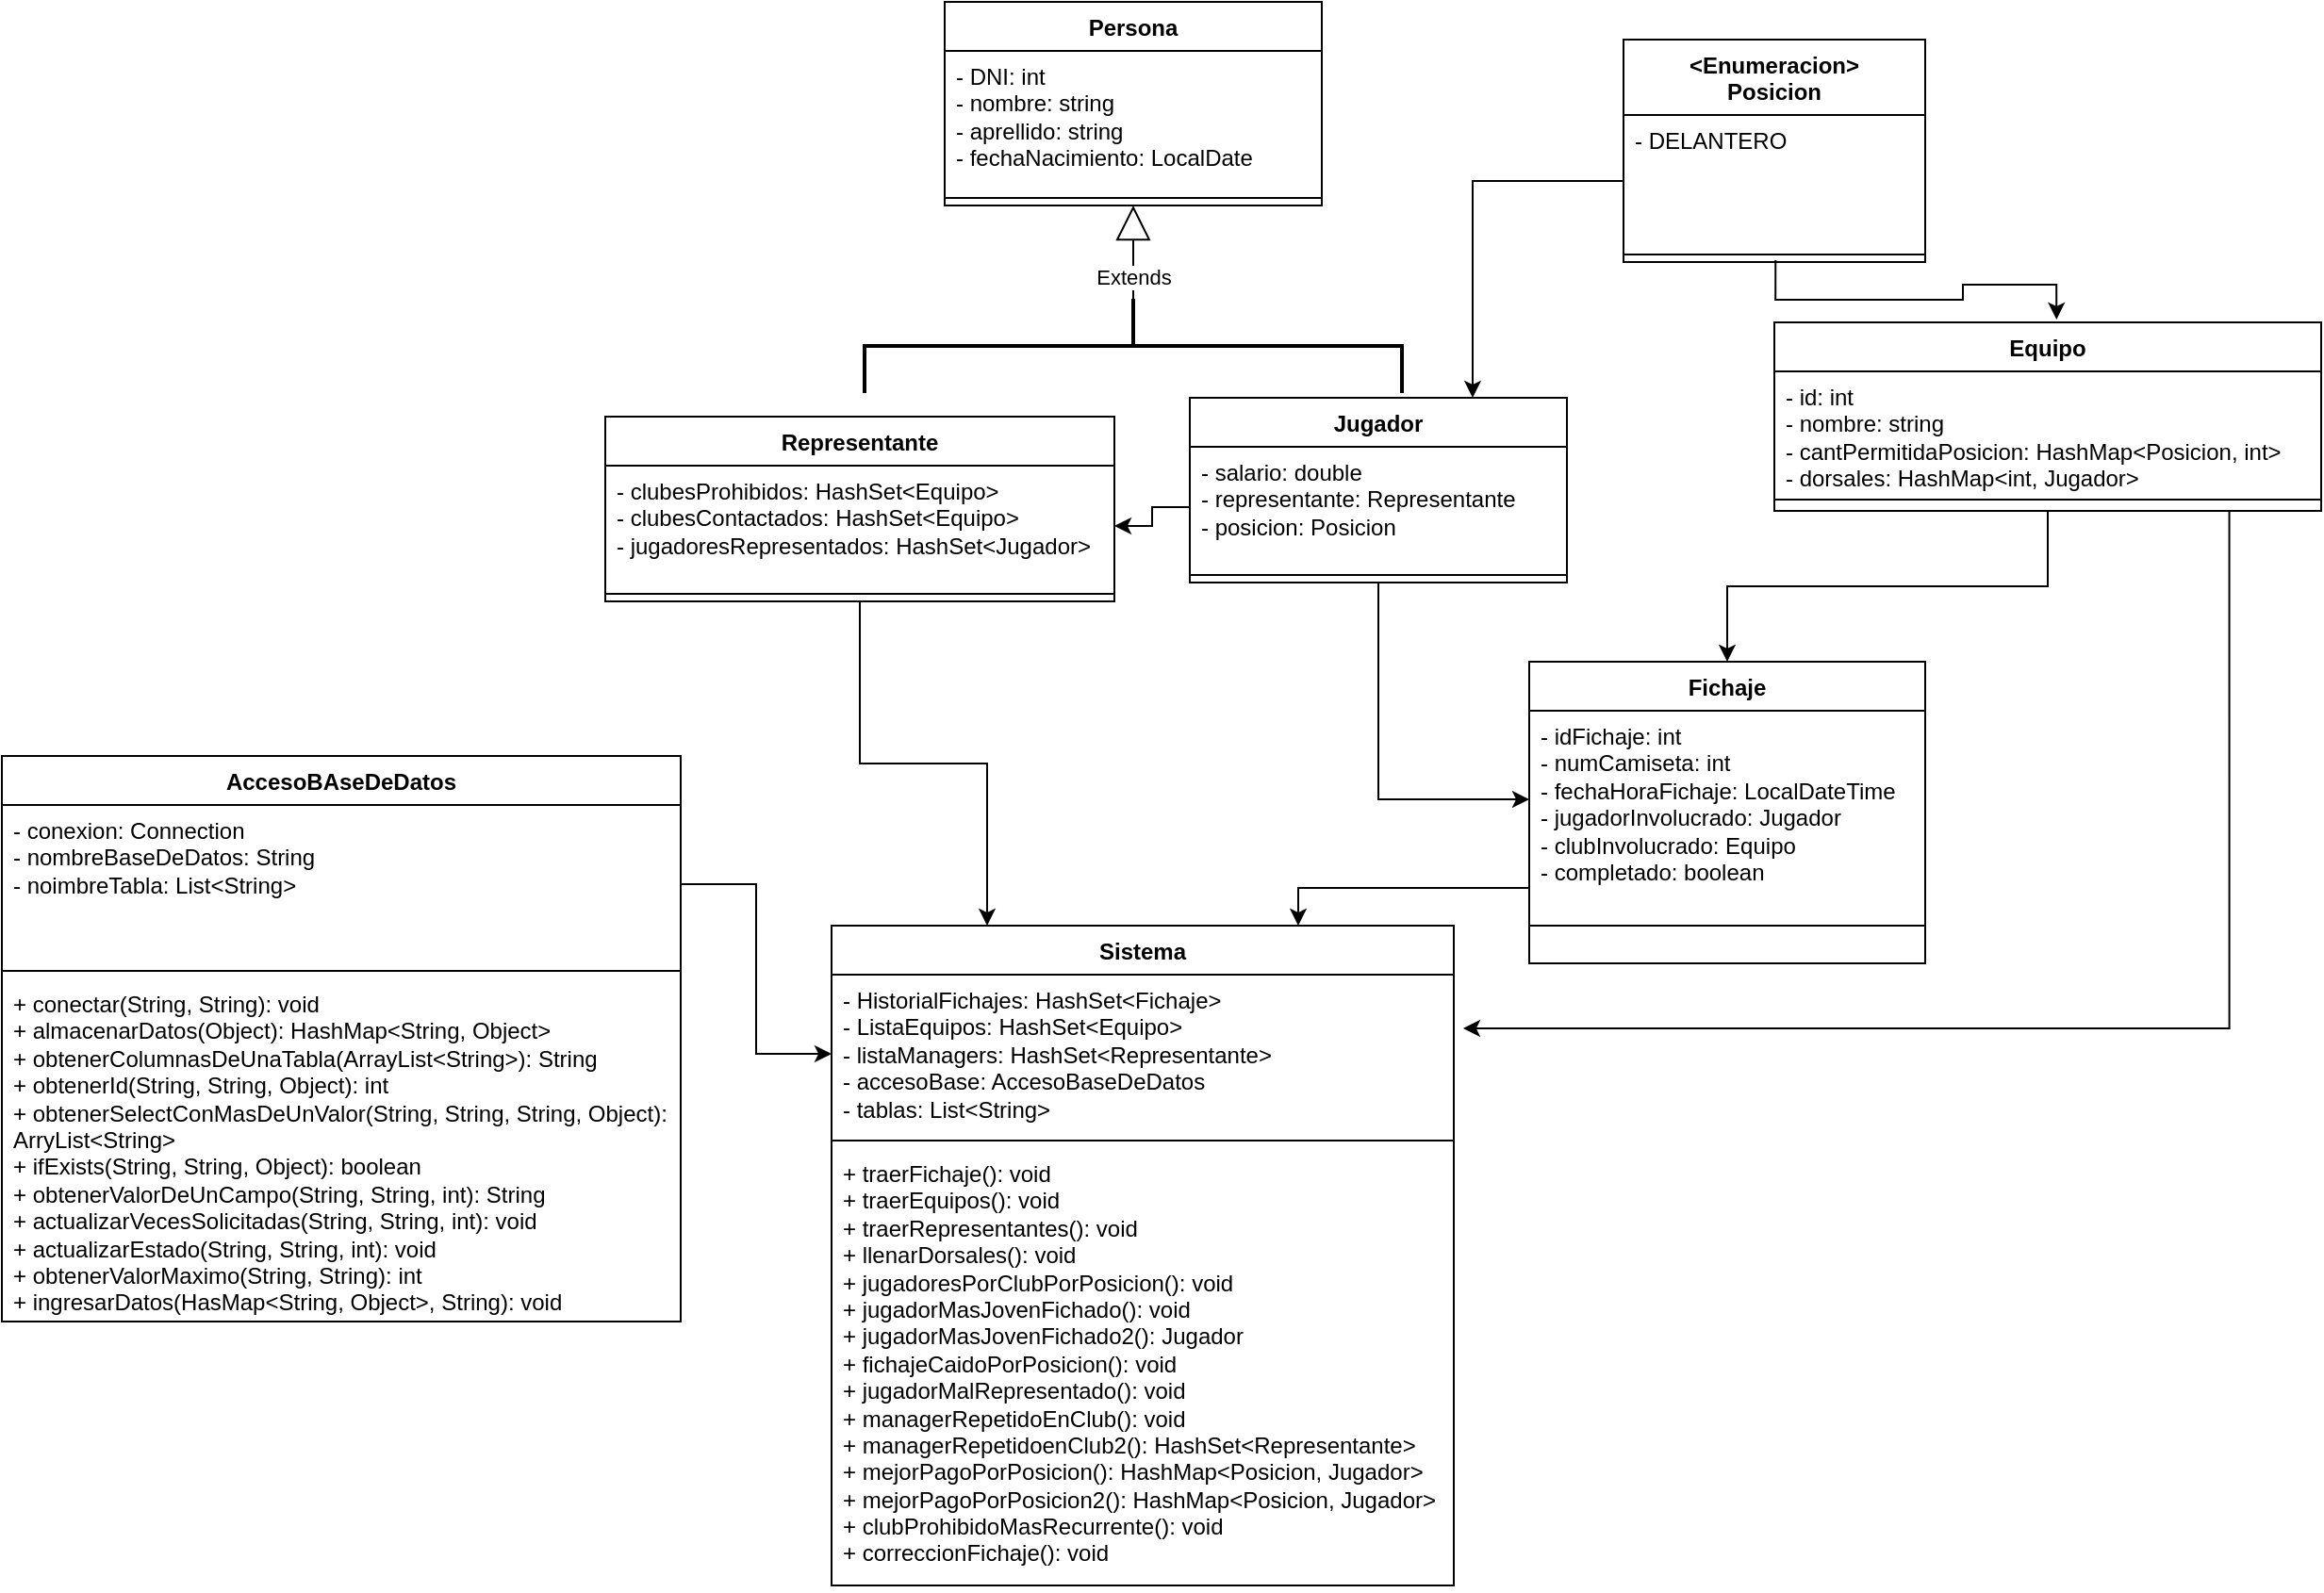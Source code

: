 <mxfile version="21.5.2" type="device">
  <diagram name="Página-1" id="Us4SUqFYmus3Z6xAyAEw">
    <mxGraphModel dx="2140" dy="676" grid="1" gridSize="10" guides="1" tooltips="1" connect="1" arrows="1" fold="1" page="1" pageScale="1" pageWidth="827" pageHeight="1169" math="0" shadow="0">
      <root>
        <mxCell id="0" />
        <mxCell id="1" parent="0" />
        <mxCell id="C6rFniiPkEbHIxD3JTWG-1" value="Persona" style="swimlane;fontStyle=1;align=center;verticalAlign=top;childLayout=stackLayout;horizontal=1;startSize=26;horizontalStack=0;resizeParent=1;resizeParentMax=0;resizeLast=0;collapsible=1;marginBottom=0;whiteSpace=wrap;html=1;" parent="1" vertex="1">
          <mxGeometry x="40" y="20" width="200" height="108" as="geometry" />
        </mxCell>
        <mxCell id="C6rFniiPkEbHIxD3JTWG-2" value="&lt;div&gt;- DNI: int&lt;/div&gt;&lt;div&gt;- nombre: string&lt;/div&gt;&lt;div&gt;- aprellido: string&lt;/div&gt;&lt;div&gt;- fechaNacimiento: LocalDate&lt;/div&gt;&lt;div&gt;&lt;br&gt;&lt;/div&gt;" style="text;strokeColor=none;fillColor=none;align=left;verticalAlign=top;spacingLeft=4;spacingRight=4;overflow=hidden;rotatable=0;points=[[0,0.5],[1,0.5]];portConstraint=eastwest;whiteSpace=wrap;html=1;" parent="C6rFniiPkEbHIxD3JTWG-1" vertex="1">
          <mxGeometry y="26" width="200" height="74" as="geometry" />
        </mxCell>
        <mxCell id="C6rFniiPkEbHIxD3JTWG-3" value="" style="line;strokeWidth=1;fillColor=none;align=left;verticalAlign=middle;spacingTop=-1;spacingLeft=3;spacingRight=3;rotatable=0;labelPosition=right;points=[];portConstraint=eastwest;strokeColor=inherit;" parent="C6rFniiPkEbHIxD3JTWG-1" vertex="1">
          <mxGeometry y="100" width="200" height="8" as="geometry" />
        </mxCell>
        <mxCell id="C6rFniiPkEbHIxD3JTWG-5" value="Extends" style="endArrow=block;endSize=16;endFill=0;html=1;rounded=0;entryX=0.5;entryY=1;entryDx=0;entryDy=0;exitX=0.51;exitY=0.5;exitDx=0;exitDy=0;exitPerimeter=0;" parent="1" source="C6rFniiPkEbHIxD3JTWG-23" target="C6rFniiPkEbHIxD3JTWG-1" edge="1">
          <mxGeometry width="160" relative="1" as="geometry">
            <mxPoint x="180" y="250" as="sourcePoint" />
            <mxPoint x="240" y="240" as="targetPoint" />
          </mxGeometry>
        </mxCell>
        <mxCell id="C6rFniiPkEbHIxD3JTWG-45" style="edgeStyle=orthogonalEdgeStyle;rounded=0;orthogonalLoop=1;jettySize=auto;html=1;exitX=0.5;exitY=1;exitDx=0;exitDy=0;" parent="1" source="C6rFniiPkEbHIxD3JTWG-10" target="C6rFniiPkEbHIxD3JTWG-34" edge="1">
          <mxGeometry relative="1" as="geometry" />
        </mxCell>
        <mxCell id="C6rFniiPkEbHIxD3JTWG-10" value="Jugador" style="swimlane;fontStyle=1;align=center;verticalAlign=top;childLayout=stackLayout;horizontal=1;startSize=26;horizontalStack=0;resizeParent=1;resizeParentMax=0;resizeLast=0;collapsible=1;marginBottom=0;whiteSpace=wrap;html=1;" parent="1" vertex="1">
          <mxGeometry x="170" y="230" width="200" height="98" as="geometry" />
        </mxCell>
        <mxCell id="C6rFniiPkEbHIxD3JTWG-11" value="&lt;div&gt;- salario: double&lt;/div&gt;&lt;div&gt;- representante: Representante&lt;br&gt;&lt;/div&gt;&lt;div&gt;- posicion: Posicion&lt;/div&gt;&lt;div&gt;&lt;br&gt;&lt;/div&gt;" style="text;strokeColor=none;fillColor=none;align=left;verticalAlign=top;spacingLeft=4;spacingRight=4;overflow=hidden;rotatable=0;points=[[0,0.5],[1,0.5]];portConstraint=eastwest;whiteSpace=wrap;html=1;" parent="C6rFniiPkEbHIxD3JTWG-10" vertex="1">
          <mxGeometry y="26" width="200" height="64" as="geometry" />
        </mxCell>
        <mxCell id="C6rFniiPkEbHIxD3JTWG-12" value="" style="line;strokeWidth=1;fillColor=none;align=left;verticalAlign=middle;spacingTop=-1;spacingLeft=3;spacingRight=3;rotatable=0;labelPosition=right;points=[];portConstraint=eastwest;strokeColor=inherit;" parent="C6rFniiPkEbHIxD3JTWG-10" vertex="1">
          <mxGeometry y="90" width="200" height="8" as="geometry" />
        </mxCell>
        <mxCell id="C6rFniiPkEbHIxD3JTWG-23" value="" style="strokeWidth=2;html=1;shape=mxgraph.flowchart.annotation_2;align=left;labelPosition=right;pointerEvents=1;rotation=90;" parent="1" vertex="1">
          <mxGeometry x="115" y="60" width="50" height="285" as="geometry" />
        </mxCell>
        <mxCell id="C6rFniiPkEbHIxD3JTWG-49" style="edgeStyle=orthogonalEdgeStyle;rounded=0;orthogonalLoop=1;jettySize=auto;html=1;exitX=0.5;exitY=1;exitDx=0;exitDy=0;entryX=0.5;entryY=0;entryDx=0;entryDy=0;" parent="1" source="C6rFniiPkEbHIxD3JTWG-24" target="C6rFniiPkEbHIxD3JTWG-33" edge="1">
          <mxGeometry relative="1" as="geometry" />
        </mxCell>
        <mxCell id="C6rFniiPkEbHIxD3JTWG-24" value="Equipo" style="swimlane;fontStyle=1;align=center;verticalAlign=top;childLayout=stackLayout;horizontal=1;startSize=26;horizontalStack=0;resizeParent=1;resizeParentMax=0;resizeLast=0;collapsible=1;marginBottom=0;whiteSpace=wrap;html=1;" parent="1" vertex="1">
          <mxGeometry x="480" y="190" width="290" height="100" as="geometry" />
        </mxCell>
        <mxCell id="C6rFniiPkEbHIxD3JTWG-25" value="&lt;div&gt;- id: int&lt;/div&gt;&lt;div&gt;- nombre: string&lt;/div&gt;&lt;div&gt;- cantPermitidaPosicion: HashMap&amp;lt;Posicion, int&amp;gt;&lt;/div&gt;&lt;div&gt;- dorsales: HashMap&amp;lt;int, Jugador&amp;gt;&lt;br&gt;&lt;/div&gt;" style="text;strokeColor=none;fillColor=none;align=left;verticalAlign=top;spacingLeft=4;spacingRight=4;overflow=hidden;rotatable=0;points=[[0,0.5],[1,0.5]];portConstraint=eastwest;whiteSpace=wrap;html=1;" parent="C6rFniiPkEbHIxD3JTWG-24" vertex="1">
          <mxGeometry y="26" width="290" height="64" as="geometry" />
        </mxCell>
        <mxCell id="C6rFniiPkEbHIxD3JTWG-26" value="" style="line;strokeWidth=1;fillColor=none;align=left;verticalAlign=middle;spacingTop=-1;spacingLeft=3;spacingRight=3;rotatable=0;labelPosition=right;points=[];portConstraint=eastwest;strokeColor=inherit;" parent="C6rFniiPkEbHIxD3JTWG-24" vertex="1">
          <mxGeometry y="90" width="290" height="8" as="geometry" />
        </mxCell>
        <mxCell id="C6rFniiPkEbHIxD3JTWG-27" value="&lt;div&gt;&lt;br&gt;&lt;/div&gt;" style="text;strokeColor=none;fillColor=none;align=left;verticalAlign=top;spacingLeft=4;spacingRight=4;overflow=hidden;rotatable=0;points=[[0,0.5],[1,0.5]];portConstraint=eastwest;whiteSpace=wrap;html=1;" parent="C6rFniiPkEbHIxD3JTWG-24" vertex="1">
          <mxGeometry y="98" width="290" height="2" as="geometry" />
        </mxCell>
        <mxCell id="C6rFniiPkEbHIxD3JTWG-29" value="&amp;lt;Enumeracion&amp;gt;&lt;br&gt;Posicion" style="swimlane;fontStyle=1;align=center;verticalAlign=top;childLayout=stackLayout;horizontal=1;startSize=40;horizontalStack=0;resizeParent=1;resizeParentMax=0;resizeLast=0;collapsible=1;marginBottom=0;whiteSpace=wrap;html=1;" parent="1" vertex="1">
          <mxGeometry x="400" y="40" width="160" height="118" as="geometry" />
        </mxCell>
        <mxCell id="C6rFniiPkEbHIxD3JTWG-30" value="&lt;div&gt;-&amp;nbsp;DELANTERO&lt;/div&gt;&lt;div&gt;&lt;font color=&quot;#ffffff&quot;&gt;-&amp;nbsp;&lt;span style=&quot;font-style: italic;&quot;&gt;MEDIOCAMPISTA&lt;/span&gt;&lt;/font&gt;&lt;/div&gt;&lt;div&gt;&lt;font color=&quot;#ffffff&quot;&gt;-&amp;nbsp;&lt;span style=&quot;font-style: italic;&quot;&gt;DEFENSA&lt;/span&gt;&lt;/font&gt;&lt;/div&gt;&lt;div&gt;&lt;font color=&quot;#ffffff&quot;&gt;-&amp;nbsp;&lt;span style=&quot;font-style: italic;&quot;&gt;ARQUERO&lt;/span&gt;&lt;/font&gt;&lt;/div&gt;&lt;div&gt;&lt;br&gt;&lt;/div&gt;" style="text;strokeColor=none;fillColor=none;align=left;verticalAlign=top;spacingLeft=4;spacingRight=4;overflow=hidden;rotatable=0;points=[[0,0.5],[1,0.5]];portConstraint=eastwest;whiteSpace=wrap;html=1;" parent="C6rFniiPkEbHIxD3JTWG-29" vertex="1">
          <mxGeometry y="40" width="160" height="70" as="geometry" />
        </mxCell>
        <mxCell id="C6rFniiPkEbHIxD3JTWG-31" value="" style="line;strokeWidth=1;fillColor=none;align=left;verticalAlign=middle;spacingTop=-1;spacingLeft=3;spacingRight=3;rotatable=0;labelPosition=right;points=[];portConstraint=eastwest;strokeColor=inherit;" parent="C6rFniiPkEbHIxD3JTWG-29" vertex="1">
          <mxGeometry y="110" width="160" height="8" as="geometry" />
        </mxCell>
        <mxCell id="C6rFniiPkEbHIxD3JTWG-64" style="edgeStyle=orthogonalEdgeStyle;rounded=0;orthogonalLoop=1;jettySize=auto;html=1;exitX=0;exitY=0.75;exitDx=0;exitDy=0;entryX=0.75;entryY=0;entryDx=0;entryDy=0;" parent="1" source="C6rFniiPkEbHIxD3JTWG-33" target="C6rFniiPkEbHIxD3JTWG-56" edge="1">
          <mxGeometry relative="1" as="geometry" />
        </mxCell>
        <mxCell id="C6rFniiPkEbHIxD3JTWG-33" value="Fichaje" style="swimlane;fontStyle=1;align=center;verticalAlign=top;childLayout=stackLayout;horizontal=1;startSize=26;horizontalStack=0;resizeParent=1;resizeParentMax=0;resizeLast=0;collapsible=1;marginBottom=0;whiteSpace=wrap;html=1;" parent="1" vertex="1">
          <mxGeometry x="350" y="370" width="210" height="160" as="geometry" />
        </mxCell>
        <mxCell id="C6rFniiPkEbHIxD3JTWG-34" value="&lt;div&gt;- idFichaje: int&lt;/div&gt;&lt;div&gt;- numCamiseta: int&lt;/div&gt;&lt;div&gt;- fechaHoraFichaje: LocalDateTime&lt;/div&gt;&lt;div&gt;- jugadorInvolucrado: Jugador&lt;br&gt;&lt;/div&gt;&lt;div&gt;- clubInvolucrado: Equipo&lt;br&gt;&lt;/div&gt;&lt;div&gt;- completado: boolean&lt;br&gt;&lt;/div&gt;" style="text;strokeColor=none;fillColor=none;align=left;verticalAlign=top;spacingLeft=4;spacingRight=4;overflow=hidden;rotatable=0;points=[[0,0.5],[1,0.5]];portConstraint=eastwest;whiteSpace=wrap;html=1;" parent="C6rFniiPkEbHIxD3JTWG-33" vertex="1">
          <mxGeometry y="26" width="210" height="94" as="geometry" />
        </mxCell>
        <mxCell id="C6rFniiPkEbHIxD3JTWG-35" value="" style="line;strokeWidth=1;fillColor=none;align=left;verticalAlign=middle;spacingTop=-1;spacingLeft=3;spacingRight=3;rotatable=0;labelPosition=right;points=[];portConstraint=eastwest;strokeColor=inherit;" parent="C6rFniiPkEbHIxD3JTWG-33" vertex="1">
          <mxGeometry y="120" width="210" height="40" as="geometry" />
        </mxCell>
        <mxCell id="C6rFniiPkEbHIxD3JTWG-63" style="edgeStyle=orthogonalEdgeStyle;rounded=0;orthogonalLoop=1;jettySize=auto;html=1;exitX=0.5;exitY=1;exitDx=0;exitDy=0;entryX=0.25;entryY=0;entryDx=0;entryDy=0;" parent="1" source="C6rFniiPkEbHIxD3JTWG-38" target="C6rFniiPkEbHIxD3JTWG-56" edge="1">
          <mxGeometry relative="1" as="geometry" />
        </mxCell>
        <mxCell id="C6rFniiPkEbHIxD3JTWG-38" value="Representante" style="swimlane;fontStyle=1;align=center;verticalAlign=top;childLayout=stackLayout;horizontal=1;startSize=26;horizontalStack=0;resizeParent=1;resizeParentMax=0;resizeLast=0;collapsible=1;marginBottom=0;whiteSpace=wrap;html=1;" parent="1" vertex="1">
          <mxGeometry x="-140" y="240" width="270" height="98" as="geometry" />
        </mxCell>
        <mxCell id="C6rFniiPkEbHIxD3JTWG-39" value="&lt;div&gt;- clubesProhibidos: HashSet&amp;lt;Equipo&amp;gt;&lt;/div&gt;&lt;div&gt;- clubesContactados: HashSet&amp;lt;Equipo&amp;gt;&lt;/div&gt;&lt;div&gt;- jugadoresRepresentados: HashSet&amp;lt;Jugador&amp;gt;&lt;br&gt;&lt;/div&gt;" style="text;strokeColor=none;fillColor=none;align=left;verticalAlign=top;spacingLeft=4;spacingRight=4;overflow=hidden;rotatable=0;points=[[0,0.5],[1,0.5]];portConstraint=eastwest;whiteSpace=wrap;html=1;" parent="C6rFniiPkEbHIxD3JTWG-38" vertex="1">
          <mxGeometry y="26" width="270" height="64" as="geometry" />
        </mxCell>
        <mxCell id="C6rFniiPkEbHIxD3JTWG-40" value="" style="line;strokeWidth=1;fillColor=none;align=left;verticalAlign=middle;spacingTop=-1;spacingLeft=3;spacingRight=3;rotatable=0;labelPosition=right;points=[];portConstraint=eastwest;strokeColor=inherit;" parent="C6rFniiPkEbHIxD3JTWG-38" vertex="1">
          <mxGeometry y="90" width="270" height="8" as="geometry" />
        </mxCell>
        <mxCell id="C6rFniiPkEbHIxD3JTWG-47" style="edgeStyle=orthogonalEdgeStyle;rounded=0;orthogonalLoop=1;jettySize=auto;html=1;exitX=0;exitY=0.5;exitDx=0;exitDy=0;entryX=1;entryY=0.5;entryDx=0;entryDy=0;" parent="1" source="C6rFniiPkEbHIxD3JTWG-11" target="C6rFniiPkEbHIxD3JTWG-39" edge="1">
          <mxGeometry relative="1" as="geometry" />
        </mxCell>
        <mxCell id="C6rFniiPkEbHIxD3JTWG-48" style="edgeStyle=orthogonalEdgeStyle;rounded=0;orthogonalLoop=1;jettySize=auto;html=1;exitX=0.504;exitY=0.882;exitDx=0;exitDy=0;entryX=0.516;entryY=-0.015;entryDx=0;entryDy=0;entryPerimeter=0;exitPerimeter=0;" parent="1" source="C6rFniiPkEbHIxD3JTWG-31" target="C6rFniiPkEbHIxD3JTWG-24" edge="1">
          <mxGeometry relative="1" as="geometry">
            <mxPoint x="599.96" y="130.004" as="sourcePoint" />
          </mxGeometry>
        </mxCell>
        <mxCell id="C6rFniiPkEbHIxD3JTWG-56" value="Sistema" style="swimlane;fontStyle=1;align=center;verticalAlign=top;childLayout=stackLayout;horizontal=1;startSize=26;horizontalStack=0;resizeParent=1;resizeParentMax=0;resizeLast=0;collapsible=1;marginBottom=0;whiteSpace=wrap;html=1;" parent="1" vertex="1">
          <mxGeometry x="-20" y="510" width="330" height="350" as="geometry" />
        </mxCell>
        <mxCell id="C6rFniiPkEbHIxD3JTWG-57" value="&lt;div&gt;- HistorialFichajes: HashSet&amp;lt;Fichaje&amp;gt;&lt;/div&gt;&lt;div&gt;- ListaEquipos: HashSet&amp;lt;Equipo&amp;gt;&lt;/div&gt;&lt;div&gt;- listaManagers: HashSet&amp;lt;Representante&amp;gt;&lt;br&gt;&lt;/div&gt;&lt;div&gt;- accesoBase: AccesoBaseDeDatos&lt;/div&gt;&lt;div&gt;- tablas: List&amp;lt;String&amp;gt;&amp;nbsp;&lt;/div&gt;" style="text;strokeColor=none;fillColor=none;align=left;verticalAlign=top;spacingLeft=4;spacingRight=4;overflow=hidden;rotatable=0;points=[[0,0.5],[1,0.5]];portConstraint=eastwest;whiteSpace=wrap;html=1;" parent="C6rFniiPkEbHIxD3JTWG-56" vertex="1">
          <mxGeometry y="26" width="330" height="84" as="geometry" />
        </mxCell>
        <mxCell id="C6rFniiPkEbHIxD3JTWG-58" value="" style="line;strokeWidth=1;fillColor=none;align=left;verticalAlign=middle;spacingTop=-1;spacingLeft=3;spacingRight=3;rotatable=0;labelPosition=right;points=[];portConstraint=eastwest;strokeColor=inherit;" parent="C6rFniiPkEbHIxD3JTWG-56" vertex="1">
          <mxGeometry y="110" width="330" height="8" as="geometry" />
        </mxCell>
        <mxCell id="C6rFniiPkEbHIxD3JTWG-59" value="&lt;div&gt;+ traerFichaje(): void&lt;/div&gt;&lt;div&gt;+ traerEquipos(): void&lt;/div&gt;&lt;div&gt;+ traerRepresentantes(): void&lt;/div&gt;&lt;div&gt;+ llenarDorsales(): void&lt;/div&gt;&lt;div&gt;+ jugadoresPorClubPorPosicion(): void&lt;/div&gt;&lt;div&gt;+ jugadorMasJovenFichado(): void&lt;br&gt;&lt;/div&gt;&lt;div&gt;+ jugadorMasJovenFichado2(): Jugador&lt;br&gt;&lt;/div&gt;&lt;div&gt;+ fichajeCaidoPorPosicion(): void&lt;br&gt;&lt;/div&gt;&lt;div&gt;+ jugadorMalRepresentado(): void&lt;/div&gt;&lt;div&gt;+ managerRepetidoEnClub(): void&lt;/div&gt;&lt;span style=&quot;background-color: initial;&quot;&gt;+ managerRepetidoenClub2(): HashSet&amp;lt;Representante&amp;gt;&lt;/span&gt;&lt;br&gt;&lt;div&gt;+ mejorPagoPorPosicion(): HashMap&amp;lt;Posicion, Jugador&amp;gt;&lt;br&gt;&lt;/div&gt;&lt;div&gt;+ mejorPagoPorPosicion2(): HashMap&amp;lt;Posicion, Jugador&amp;gt;&lt;br&gt;&lt;/div&gt;&lt;div&gt;+ clubProhibidoMasRecurrente(): void&lt;br&gt;&lt;/div&gt;&lt;div&gt;+ correccionFichaje(): void&lt;br&gt;&lt;/div&gt;&lt;div&gt;&lt;br&gt;&lt;/div&gt;" style="text;strokeColor=none;fillColor=none;align=left;verticalAlign=top;spacingLeft=4;spacingRight=4;overflow=hidden;rotatable=0;points=[[0,0.5],[1,0.5]];portConstraint=eastwest;whiteSpace=wrap;html=1;" parent="C6rFniiPkEbHIxD3JTWG-56" vertex="1">
          <mxGeometry y="118" width="330" height="232" as="geometry" />
        </mxCell>
        <mxCell id="C6rFniiPkEbHIxD3JTWG-60" style="edgeStyle=orthogonalEdgeStyle;rounded=0;orthogonalLoop=1;jettySize=auto;html=1;exitX=0;exitY=0.5;exitDx=0;exitDy=0;entryX=0.75;entryY=0;entryDx=0;entryDy=0;" parent="1" source="C6rFniiPkEbHIxD3JTWG-30" target="C6rFniiPkEbHIxD3JTWG-10" edge="1">
          <mxGeometry relative="1" as="geometry" />
        </mxCell>
        <mxCell id="C6rFniiPkEbHIxD3JTWG-65" style="edgeStyle=orthogonalEdgeStyle;rounded=0;orthogonalLoop=1;jettySize=auto;html=1;exitX=0.832;exitY=1;exitDx=0;exitDy=0;entryX=1.015;entryY=0.339;entryDx=0;entryDy=0;entryPerimeter=0;exitPerimeter=0;" parent="1" source="C6rFniiPkEbHIxD3JTWG-27" target="C6rFniiPkEbHIxD3JTWG-57" edge="1">
          <mxGeometry relative="1" as="geometry" />
        </mxCell>
        <mxCell id="3wW6Hd09rNyCNh4YiieY-1" value="AccesoBAseDeDatos" style="swimlane;fontStyle=1;align=center;verticalAlign=top;childLayout=stackLayout;horizontal=1;startSize=26;horizontalStack=0;resizeParent=1;resizeParentMax=0;resizeLast=0;collapsible=1;marginBottom=0;whiteSpace=wrap;html=1;" vertex="1" parent="1">
          <mxGeometry x="-460" y="420" width="360" height="300" as="geometry" />
        </mxCell>
        <mxCell id="3wW6Hd09rNyCNh4YiieY-2" value="- conexion: Connection&lt;br&gt;- nombreBaseDeDatos: String&lt;br&gt;- noimbreTabla: List&amp;lt;String&amp;gt;" style="text;strokeColor=none;fillColor=none;align=left;verticalAlign=top;spacingLeft=4;spacingRight=4;overflow=hidden;rotatable=0;points=[[0,0.5],[1,0.5]];portConstraint=eastwest;whiteSpace=wrap;html=1;" vertex="1" parent="3wW6Hd09rNyCNh4YiieY-1">
          <mxGeometry y="26" width="360" height="84" as="geometry" />
        </mxCell>
        <mxCell id="3wW6Hd09rNyCNh4YiieY-3" value="" style="line;strokeWidth=1;fillColor=none;align=left;verticalAlign=middle;spacingTop=-1;spacingLeft=3;spacingRight=3;rotatable=0;labelPosition=right;points=[];portConstraint=eastwest;strokeColor=inherit;" vertex="1" parent="3wW6Hd09rNyCNh4YiieY-1">
          <mxGeometry y="110" width="360" height="8" as="geometry" />
        </mxCell>
        <mxCell id="3wW6Hd09rNyCNh4YiieY-4" value="&lt;div&gt;+ conectar(String, String): void&lt;/div&gt;&lt;div&gt;+ almacenarDatos(Object): HashMap&amp;lt;String, Object&amp;gt;&lt;/div&gt;&lt;div&gt;+ obtenerColumnasDeUnaTabla(ArrayList&amp;lt;String&amp;gt;): String&amp;nbsp;&lt;/div&gt;&lt;div&gt;+ obtenerId(String, String, Object): int&lt;/div&gt;&lt;div&gt;+ obtenerSelectConMasDeUnValor(String, String, String, Object): ArryList&amp;lt;String&amp;gt;&lt;/div&gt;&lt;div&gt;+ ifExists(String, String, Object): boolean&lt;/div&gt;&lt;div&gt;+ obtenerValorDeUnCampo(String, String, int): String&amp;nbsp;&lt;/div&gt;&lt;div&gt;+ actualizarVecesSolicitadas(String, String, int): void&lt;/div&gt;&lt;div&gt;+ actualizarEstado(String, String, int): void&lt;/div&gt;&lt;div&gt;+ obtenerValorMaximo(String, String): int&lt;/div&gt;&lt;div&gt;+ ingresarDatos(HasMap&amp;lt;String, Object&amp;gt;, String): void&lt;/div&gt;" style="text;strokeColor=none;fillColor=none;align=left;verticalAlign=top;spacingLeft=4;spacingRight=4;overflow=hidden;rotatable=0;points=[[0,0.5],[1,0.5]];portConstraint=eastwest;whiteSpace=wrap;html=1;" vertex="1" parent="3wW6Hd09rNyCNh4YiieY-1">
          <mxGeometry y="118" width="360" height="182" as="geometry" />
        </mxCell>
        <mxCell id="3wW6Hd09rNyCNh4YiieY-5" style="edgeStyle=orthogonalEdgeStyle;rounded=0;orthogonalLoop=1;jettySize=auto;html=1;" edge="1" parent="1" source="3wW6Hd09rNyCNh4YiieY-2" target="C6rFniiPkEbHIxD3JTWG-57">
          <mxGeometry relative="1" as="geometry" />
        </mxCell>
      </root>
    </mxGraphModel>
  </diagram>
</mxfile>

